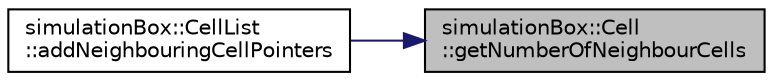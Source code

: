 digraph "simulationBox::Cell::getNumberOfNeighbourCells"
{
 // LATEX_PDF_SIZE
  edge [fontname="Helvetica",fontsize="10",labelfontname="Helvetica",labelfontsize="10"];
  node [fontname="Helvetica",fontsize="10",shape=record];
  rankdir="RL";
  Node1 [label="simulationBox::Cell\l::getNumberOfNeighbourCells",height=0.2,width=0.4,color="black", fillcolor="grey75", style="filled", fontcolor="black",tooltip=" "];
  Node1 -> Node2 [dir="back",color="midnightblue",fontsize="10",style="solid",fontname="Helvetica"];
  Node2 [label="simulationBox::CellList\l::addNeighbouringCellPointers",height=0.2,width=0.4,color="black", fillcolor="white", style="filled",URL="$classsimulationBox_1_1CellList.html#abbf820fd42f937804d1e222e1d155845",tooltip="add neighbouring cell pointers to a cell"];
}
